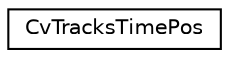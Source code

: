 digraph "Graphical Class Hierarchy"
{
 // LATEX_PDF_SIZE
  edge [fontname="Helvetica",fontsize="10",labelfontname="Helvetica",labelfontsize="10"];
  node [fontname="Helvetica",fontsize="10",shape=record];
  rankdir="LR";
  Node0 [label="CvTracksTimePos",height=0.2,width=0.4,color="black", fillcolor="white", style="filled",URL="$struct_cv_tracks_time_pos.html",tooltip=" "];
}
